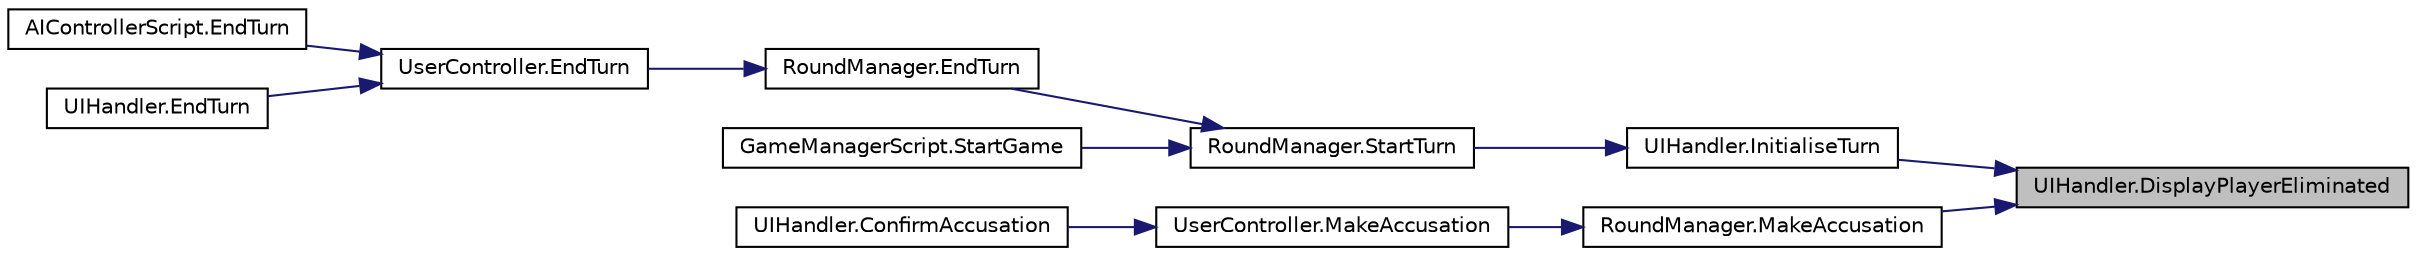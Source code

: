 digraph "UIHandler.DisplayPlayerEliminated"
{
 // LATEX_PDF_SIZE
  edge [fontname="Helvetica",fontsize="10",labelfontname="Helvetica",labelfontsize="10"];
  node [fontname="Helvetica",fontsize="10",shape=record];
  rankdir="RL";
  Node1 [label="UIHandler.DisplayPlayerEliminated",height=0.2,width=0.4,color="black", fillcolor="grey75", style="filled", fontcolor="black",tooltip=" "];
  Node1 -> Node2 [dir="back",color="midnightblue",fontsize="10",style="solid"];
  Node2 [label="UIHandler.InitialiseTurn",height=0.2,width=0.4,color="black", fillcolor="white", style="filled",URL="$class_u_i_handler.html#ac072319b13f11e5ac215a0ed6ab11aa9",tooltip=" "];
  Node2 -> Node3 [dir="back",color="midnightblue",fontsize="10",style="solid"];
  Node3 [label="RoundManager.StartTurn",height=0.2,width=0.4,color="black", fillcolor="white", style="filled",URL="$class_round_manager.html#acf644ae21a6f9ebc2a476fc8603e18fc",tooltip="Method for starting the turn"];
  Node3 -> Node4 [dir="back",color="midnightblue",fontsize="10",style="solid"];
  Node4 [label="RoundManager.EndTurn",height=0.2,width=0.4,color="black", fillcolor="white", style="filled",URL="$class_round_manager.html#a29177f2e27c6c4af55dfa3c48d67cfb0",tooltip="Ending the turn. Returns the next player"];
  Node4 -> Node5 [dir="back",color="midnightblue",fontsize="10",style="solid"];
  Node5 [label="UserController.EndTurn",height=0.2,width=0.4,color="black", fillcolor="white", style="filled",URL="$class_user_controller.html#ab90611f541e20c125133d09b62407f41",tooltip=" "];
  Node5 -> Node6 [dir="back",color="midnightblue",fontsize="10",style="solid"];
  Node6 [label="AIControllerScript.EndTurn",height=0.2,width=0.4,color="black", fillcolor="white", style="filled",URL="$class_a_i_controller_script.html#a9c386cf1258ad897c9a1068804f07ba0",tooltip="have AI to end turn"];
  Node5 -> Node7 [dir="back",color="midnightblue",fontsize="10",style="solid"];
  Node7 [label="UIHandler.EndTurn",height=0.2,width=0.4,color="black", fillcolor="white", style="filled",URL="$class_u_i_handler.html#acc06a1dab8566d9e14f7ab3ae1ffea93",tooltip=" "];
  Node3 -> Node8 [dir="back",color="midnightblue",fontsize="10",style="solid"];
  Node8 [label="GameManagerScript.StartGame",height=0.2,width=0.4,color="black", fillcolor="white", style="filled",URL="$class_game_manager_script.html#a12cbaf1ff00804887619c07c7267cf31",tooltip="starting and initialing the game and it's components"];
  Node1 -> Node9 [dir="back",color="midnightblue",fontsize="10",style="solid"];
  Node9 [label="RoundManager.MakeAccusation",height=0.2,width=0.4,color="black", fillcolor="white", style="filled",URL="$class_round_manager.html#ab691cd5cd773e23822b237834b1fcb0a",tooltip="to have the current player to make an accusation eliminates the player if it is wrong wins the game i..."];
  Node9 -> Node10 [dir="back",color="midnightblue",fontsize="10",style="solid"];
  Node10 [label="UserController.MakeAccusation",height=0.2,width=0.4,color="black", fillcolor="white", style="filled",URL="$class_user_controller.html#aa90e4e2fed6b1d661933450f430b95ba",tooltip=" "];
  Node10 -> Node11 [dir="back",color="midnightblue",fontsize="10",style="solid"];
  Node11 [label="UIHandler.ConfirmAccusation",height=0.2,width=0.4,color="black", fillcolor="white", style="filled",URL="$class_u_i_handler.html#adc2ae7669cebeb4d9109002f0d3e8c7a",tooltip=" "];
}
